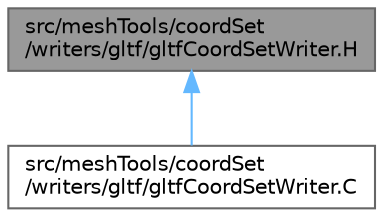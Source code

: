 digraph "src/meshTools/coordSet/writers/gltf/gltfCoordSetWriter.H"
{
 // LATEX_PDF_SIZE
  bgcolor="transparent";
  edge [fontname=Helvetica,fontsize=10,labelfontname=Helvetica,labelfontsize=10];
  node [fontname=Helvetica,fontsize=10,shape=box,height=0.2,width=0.4];
  Node1 [id="Node000001",label="src/meshTools/coordSet\l/writers/gltf/gltfCoordSetWriter.H",height=0.2,width=0.4,color="gray40", fillcolor="grey60", style="filled", fontcolor="black",tooltip=" "];
  Node1 -> Node2 [id="edge1_Node000001_Node000002",dir="back",color="steelblue1",style="solid",tooltip=" "];
  Node2 [id="Node000002",label="src/meshTools/coordSet\l/writers/gltf/gltfCoordSetWriter.C",height=0.2,width=0.4,color="grey40", fillcolor="white", style="filled",URL="$gltfCoordSetWriter_8C.html",tooltip=" "];
}
